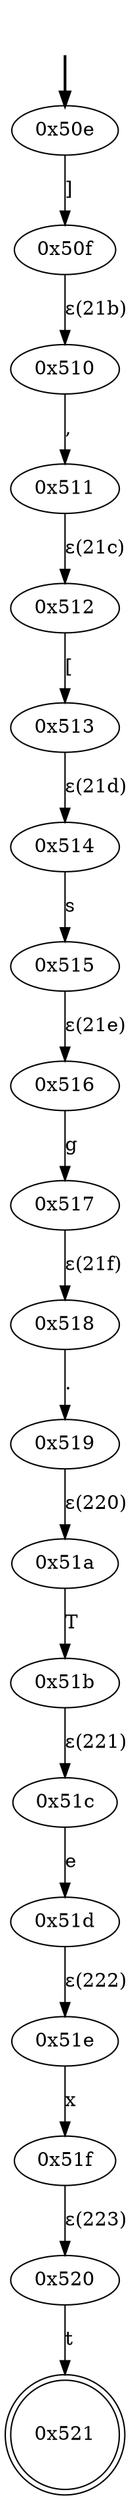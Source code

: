 digraph {
	fake [style=invisible]
	"0x50e" [root=true]
	"0x50f"
	"0x510"
	"0x511"
	"0x512"
	"0x513"
	"0x514"
	"0x515"
	"0x516"
	"0x517"
	"0x518"
	"0x519"
	"0x51a"
	"0x51b"
	"0x51c"
	"0x51d"
	"0x51e"
	"0x51f"
	"0x520"
	"0x521" [shape=doublecircle]
	fake -> "0x50e" [style=bold]
	"0x50e" -> "0x50f" [label="]"]
	"0x510" -> "0x511" [label=","]
	"0x50f" -> "0x510" [label="ε(21b)"]
	"0x512" -> "0x513" [label="["]
	"0x511" -> "0x512" [label="ε(21c)"]
	"0x514" -> "0x515" [label=s]
	"0x513" -> "0x514" [label="ε(21d)"]
	"0x516" -> "0x517" [label=g]
	"0x515" -> "0x516" [label="ε(21e)"]
	"0x518" -> "0x519" [label="."]
	"0x517" -> "0x518" [label="ε(21f)"]
	"0x51a" -> "0x51b" [label=T]
	"0x519" -> "0x51a" [label="ε(220)"]
	"0x51c" -> "0x51d" [label=e]
	"0x51b" -> "0x51c" [label="ε(221)"]
	"0x51e" -> "0x51f" [label=x]
	"0x51d" -> "0x51e" [label="ε(222)"]
	"0x520" -> "0x521" [label=t]
	"0x51f" -> "0x520" [label="ε(223)"]
}
